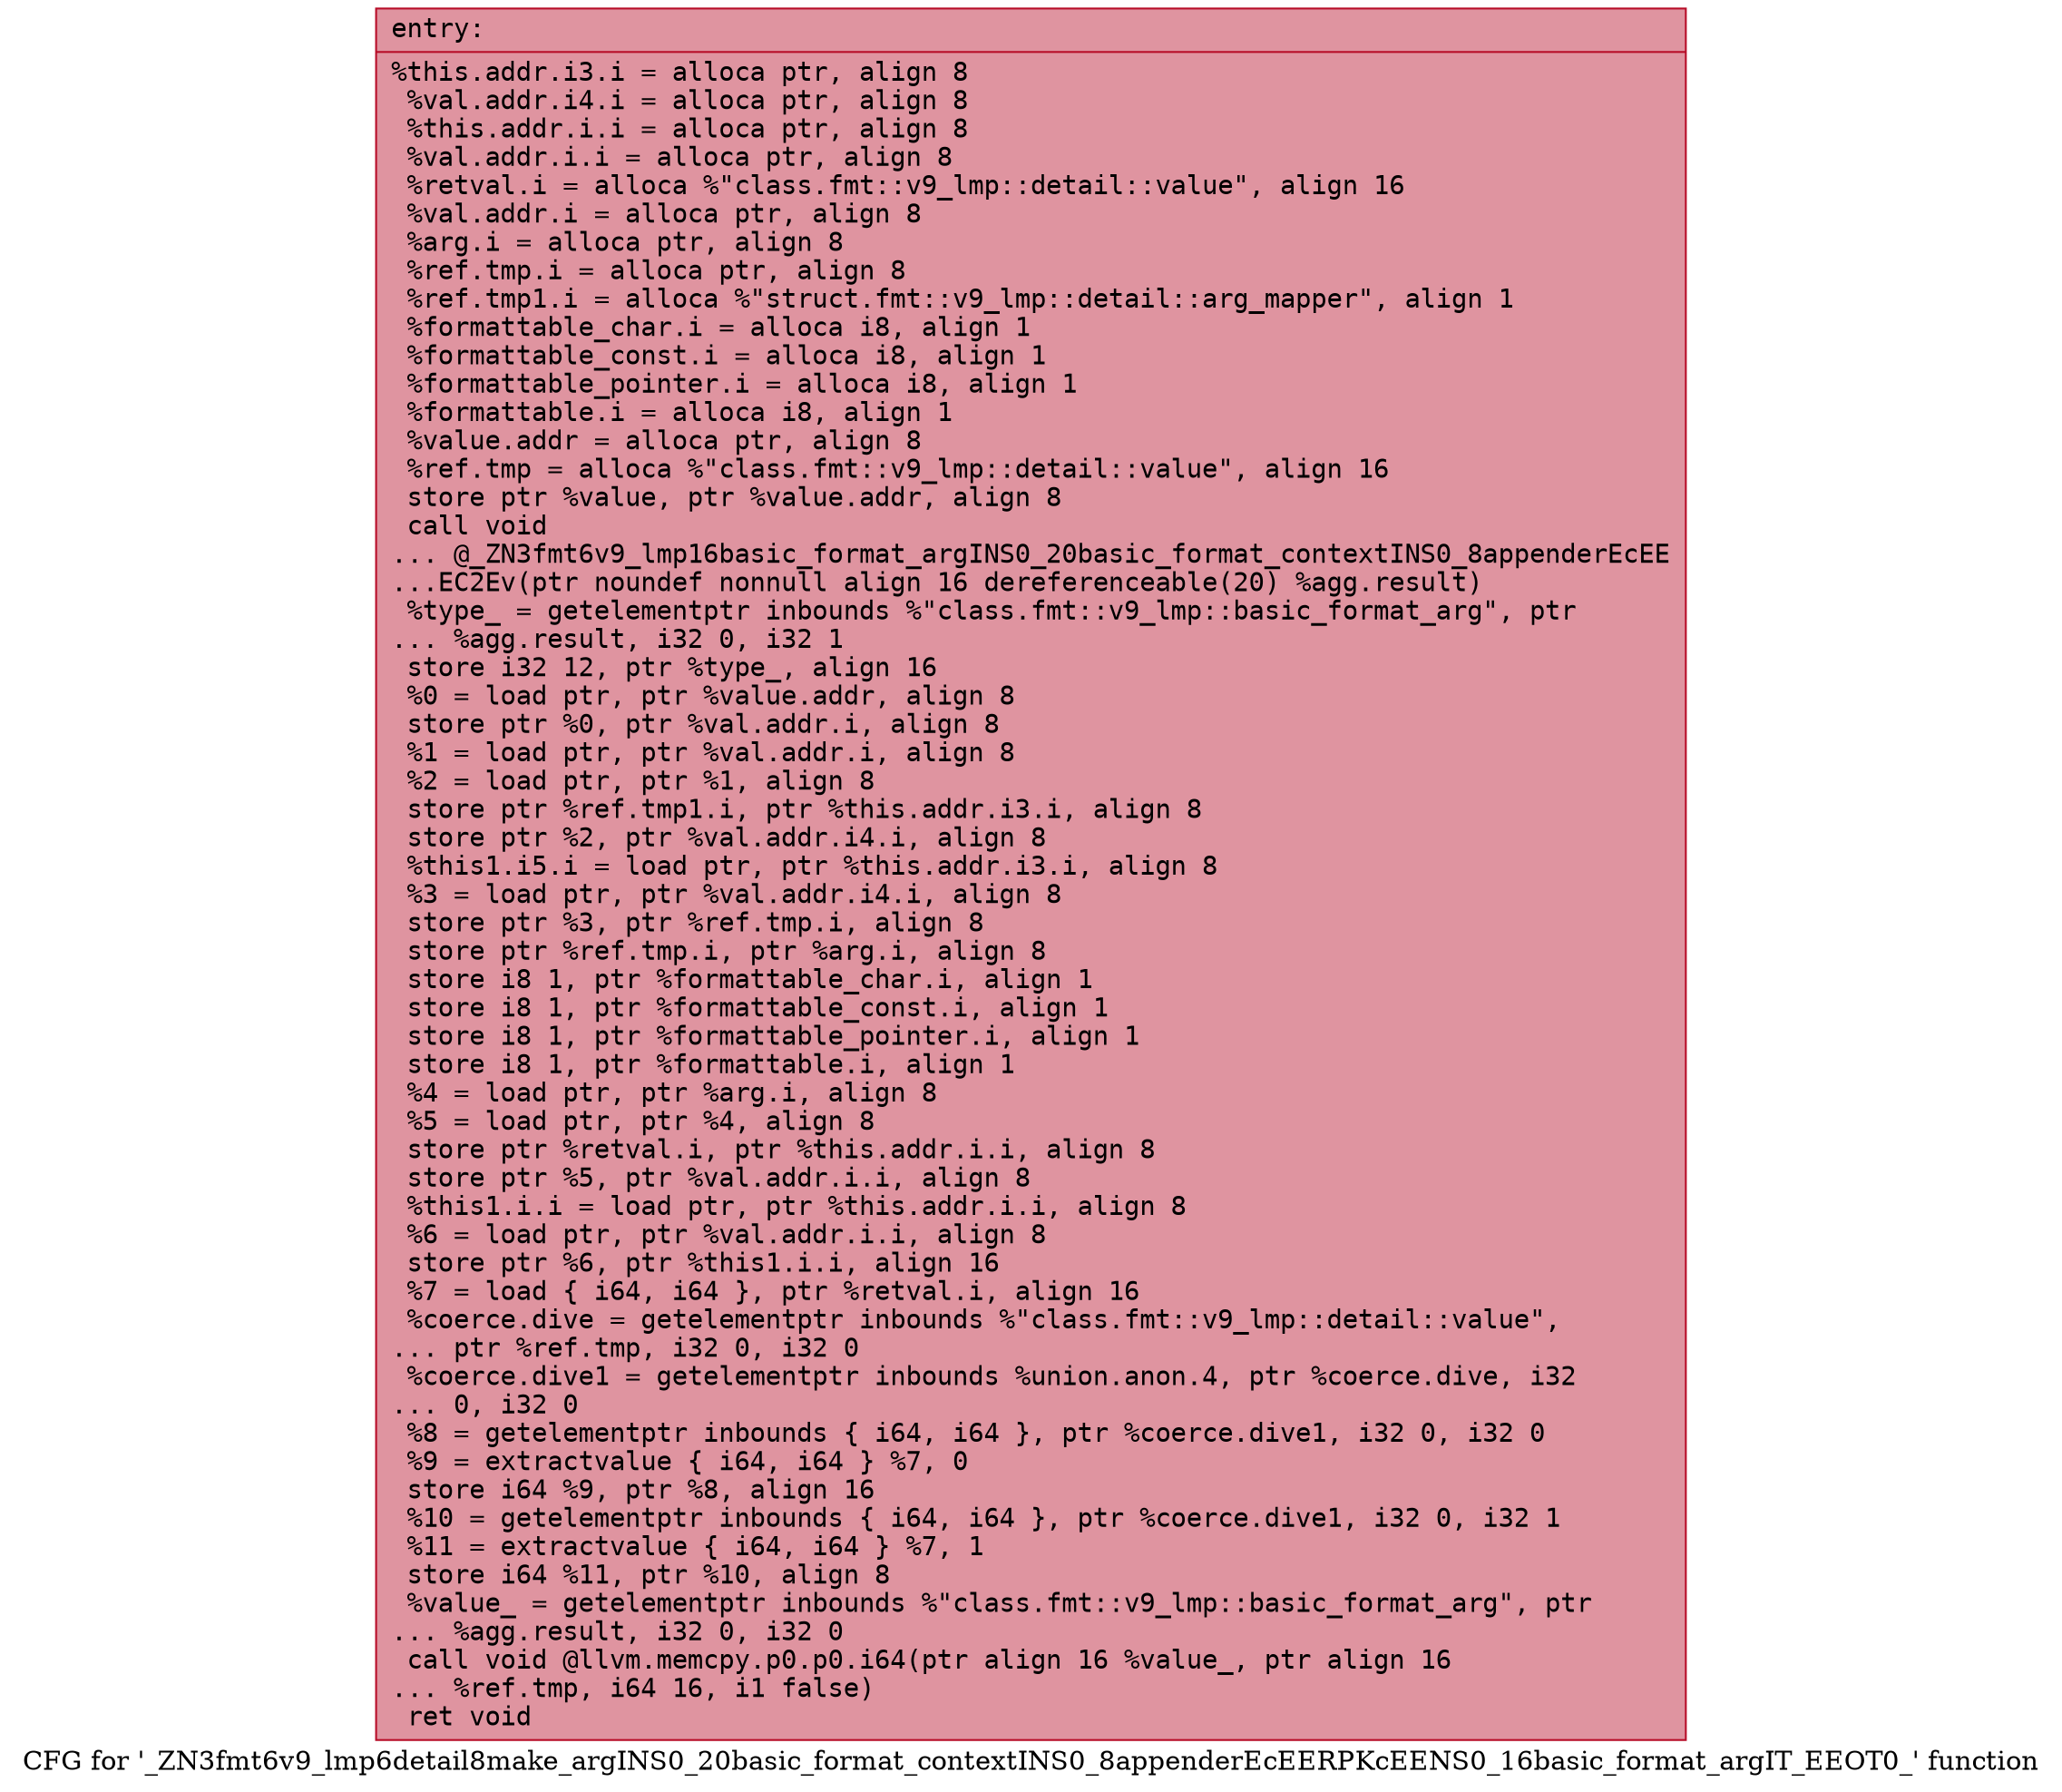 digraph "CFG for '_ZN3fmt6v9_lmp6detail8make_argINS0_20basic_format_contextINS0_8appenderEcEERPKcEENS0_16basic_format_argIT_EEOT0_' function" {
	label="CFG for '_ZN3fmt6v9_lmp6detail8make_argINS0_20basic_format_contextINS0_8appenderEcEERPKcEENS0_16basic_format_argIT_EEOT0_' function";

	Node0x557bd162f1d0 [shape=record,color="#b70d28ff", style=filled, fillcolor="#b70d2870" fontname="Courier",label="{entry:\l|  %this.addr.i3.i = alloca ptr, align 8\l  %val.addr.i4.i = alloca ptr, align 8\l  %this.addr.i.i = alloca ptr, align 8\l  %val.addr.i.i = alloca ptr, align 8\l  %retval.i = alloca %\"class.fmt::v9_lmp::detail::value\", align 16\l  %val.addr.i = alloca ptr, align 8\l  %arg.i = alloca ptr, align 8\l  %ref.tmp.i = alloca ptr, align 8\l  %ref.tmp1.i = alloca %\"struct.fmt::v9_lmp::detail::arg_mapper\", align 1\l  %formattable_char.i = alloca i8, align 1\l  %formattable_const.i = alloca i8, align 1\l  %formattable_pointer.i = alloca i8, align 1\l  %formattable.i = alloca i8, align 1\l  %value.addr = alloca ptr, align 8\l  %ref.tmp = alloca %\"class.fmt::v9_lmp::detail::value\", align 16\l  store ptr %value, ptr %value.addr, align 8\l  call void\l... @_ZN3fmt6v9_lmp16basic_format_argINS0_20basic_format_contextINS0_8appenderEcEE\l...EC2Ev(ptr noundef nonnull align 16 dereferenceable(20) %agg.result)\l  %type_ = getelementptr inbounds %\"class.fmt::v9_lmp::basic_format_arg\", ptr\l... %agg.result, i32 0, i32 1\l  store i32 12, ptr %type_, align 16\l  %0 = load ptr, ptr %value.addr, align 8\l  store ptr %0, ptr %val.addr.i, align 8\l  %1 = load ptr, ptr %val.addr.i, align 8\l  %2 = load ptr, ptr %1, align 8\l  store ptr %ref.tmp1.i, ptr %this.addr.i3.i, align 8\l  store ptr %2, ptr %val.addr.i4.i, align 8\l  %this1.i5.i = load ptr, ptr %this.addr.i3.i, align 8\l  %3 = load ptr, ptr %val.addr.i4.i, align 8\l  store ptr %3, ptr %ref.tmp.i, align 8\l  store ptr %ref.tmp.i, ptr %arg.i, align 8\l  store i8 1, ptr %formattable_char.i, align 1\l  store i8 1, ptr %formattable_const.i, align 1\l  store i8 1, ptr %formattable_pointer.i, align 1\l  store i8 1, ptr %formattable.i, align 1\l  %4 = load ptr, ptr %arg.i, align 8\l  %5 = load ptr, ptr %4, align 8\l  store ptr %retval.i, ptr %this.addr.i.i, align 8\l  store ptr %5, ptr %val.addr.i.i, align 8\l  %this1.i.i = load ptr, ptr %this.addr.i.i, align 8\l  %6 = load ptr, ptr %val.addr.i.i, align 8\l  store ptr %6, ptr %this1.i.i, align 16\l  %7 = load \{ i64, i64 \}, ptr %retval.i, align 16\l  %coerce.dive = getelementptr inbounds %\"class.fmt::v9_lmp::detail::value\",\l... ptr %ref.tmp, i32 0, i32 0\l  %coerce.dive1 = getelementptr inbounds %union.anon.4, ptr %coerce.dive, i32\l... 0, i32 0\l  %8 = getelementptr inbounds \{ i64, i64 \}, ptr %coerce.dive1, i32 0, i32 0\l  %9 = extractvalue \{ i64, i64 \} %7, 0\l  store i64 %9, ptr %8, align 16\l  %10 = getelementptr inbounds \{ i64, i64 \}, ptr %coerce.dive1, i32 0, i32 1\l  %11 = extractvalue \{ i64, i64 \} %7, 1\l  store i64 %11, ptr %10, align 8\l  %value_ = getelementptr inbounds %\"class.fmt::v9_lmp::basic_format_arg\", ptr\l... %agg.result, i32 0, i32 0\l  call void @llvm.memcpy.p0.p0.i64(ptr align 16 %value_, ptr align 16\l... %ref.tmp, i64 16, i1 false)\l  ret void\l}"];
}
